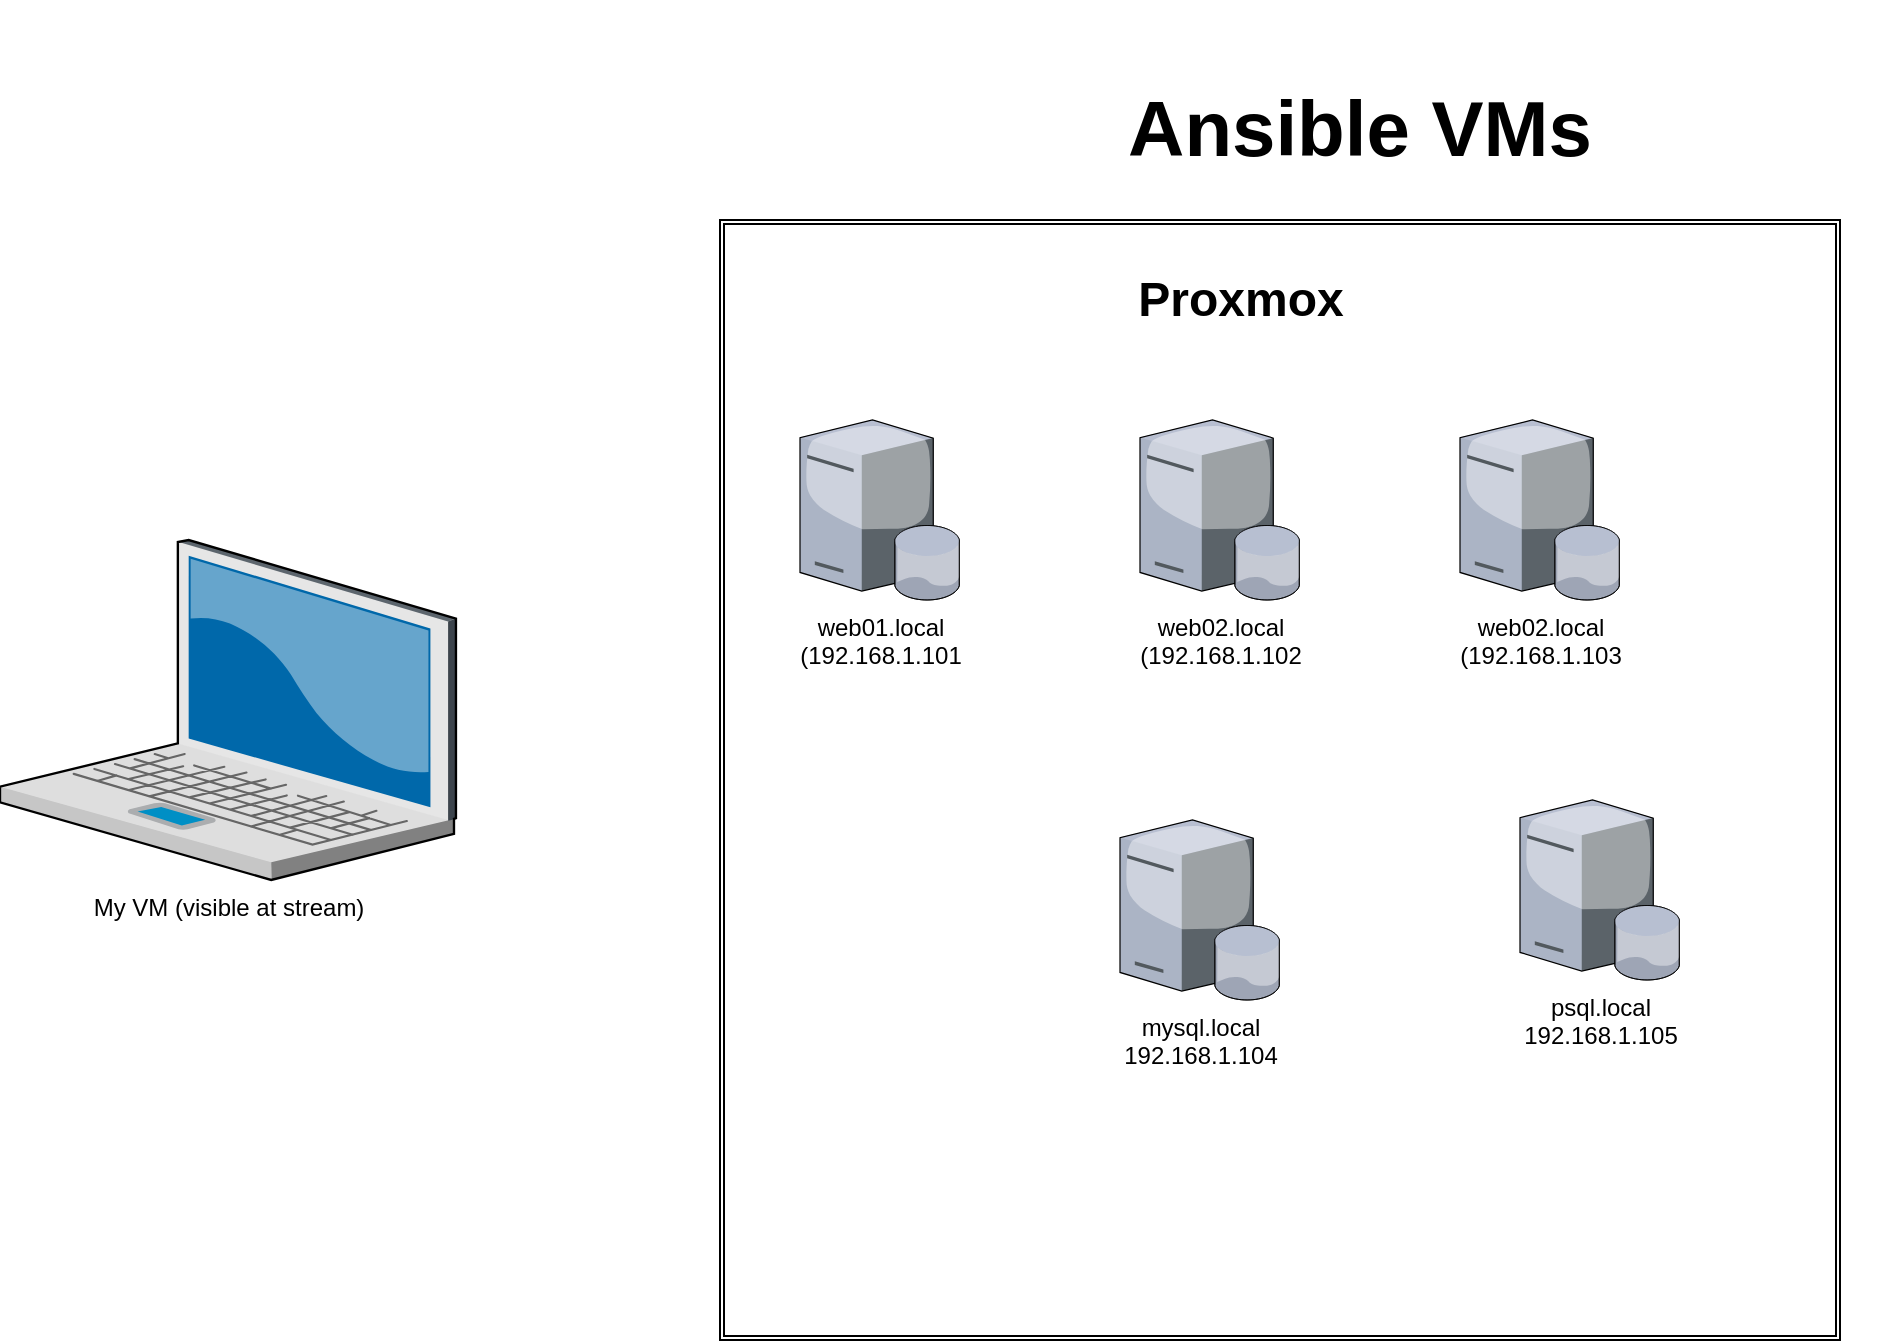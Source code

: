 <mxfile version="21.0.6" type="device"><diagram name="Page-1" id="e3a06f82-3646-2815-327d-82caf3d4e204"><mxGraphModel dx="1405" dy="773" grid="1" gridSize="10" guides="1" tooltips="1" connect="1" arrows="1" fold="1" page="1" pageScale="1.5" pageWidth="1169" pageHeight="826" background="none" math="0" shadow="0"><root><mxCell id="0" style=";html=1;"/><mxCell id="1" style=";html=1;" parent="0"/><mxCell id="OxW9T7F5HRMvL1B0zwvv-13" value="" style="shape=ext;double=1;whiteSpace=wrap;html=1;aspect=fixed;" vertex="1" parent="1"><mxGeometry x="500" y="140" width="560" height="560" as="geometry"/></mxCell><mxCell id="OxW9T7F5HRMvL1B0zwvv-1" value="&lt;b&gt;&lt;font style=&quot;font-size: 39px;&quot;&gt;Ansible VMs&lt;/font&gt;&lt;/b&gt;" style="text;html=1;strokeColor=none;fillColor=none;align=center;verticalAlign=middle;whiteSpace=wrap;rounded=0;" vertex="1" parent="1"><mxGeometry x="550" y="30" width="540" height="130" as="geometry"/></mxCell><mxCell id="OxW9T7F5HRMvL1B0zwvv-2" value="My VM (visible at stream)" style="verticalLabelPosition=bottom;sketch=0;aspect=fixed;html=1;verticalAlign=top;strokeColor=none;align=center;outlineConnect=0;shape=mxgraph.citrix.laptop_2;" vertex="1" parent="1"><mxGeometry x="140" y="300" width="227.98" height="170" as="geometry"/></mxCell><mxCell id="OxW9T7F5HRMvL1B0zwvv-4" value="web01.local&lt;br&gt;(192.168.1.101" style="verticalLabelPosition=bottom;sketch=0;aspect=fixed;html=1;verticalAlign=top;strokeColor=none;align=center;outlineConnect=0;shape=mxgraph.citrix.database_server;" vertex="1" parent="1"><mxGeometry x="540" y="240" width="80" height="90" as="geometry"/></mxCell><mxCell id="OxW9T7F5HRMvL1B0zwvv-5" value="web02.local&lt;br&gt;(192.168.1.102" style="verticalLabelPosition=bottom;sketch=0;aspect=fixed;html=1;verticalAlign=top;strokeColor=none;align=center;outlineConnect=0;shape=mxgraph.citrix.database_server;" vertex="1" parent="1"><mxGeometry x="710" y="240" width="80" height="90" as="geometry"/></mxCell><mxCell id="OxW9T7F5HRMvL1B0zwvv-6" value="web02.local&lt;br&gt;&lt;div&gt;(192.168.1.103&lt;/div&gt;&lt;div&gt;&lt;br&gt;&lt;/div&gt;" style="verticalLabelPosition=bottom;sketch=0;aspect=fixed;html=1;verticalAlign=top;strokeColor=none;align=center;outlineConnect=0;shape=mxgraph.citrix.database_server;" vertex="1" parent="1"><mxGeometry x="870" y="240" width="80" height="90" as="geometry"/></mxCell><mxCell id="OxW9T7F5HRMvL1B0zwvv-10" value="&lt;div&gt;mysql.local&lt;/div&gt;&lt;div&gt;192.168.1.104&lt;br&gt;&lt;/div&gt;" style="verticalLabelPosition=bottom;sketch=0;aspect=fixed;html=1;verticalAlign=top;strokeColor=none;align=center;outlineConnect=0;shape=mxgraph.citrix.database_server;" vertex="1" parent="1"><mxGeometry x="700" y="440" width="80" height="90" as="geometry"/></mxCell><mxCell id="OxW9T7F5HRMvL1B0zwvv-11" value="&lt;div&gt;psql.local&lt;/div&gt;&lt;div&gt;192.168.1.105&lt;/div&gt;&lt;div&gt;&lt;br&gt;&lt;/div&gt;" style="verticalLabelPosition=bottom;sketch=0;aspect=fixed;html=1;verticalAlign=top;strokeColor=none;align=center;outlineConnect=0;shape=mxgraph.citrix.database_server;" vertex="1" parent="1"><mxGeometry x="900" y="430" width="80" height="90" as="geometry"/></mxCell><mxCell id="OxW9T7F5HRMvL1B0zwvv-14" value="Proxmox" style="text;strokeColor=none;fillColor=none;html=1;fontSize=24;fontStyle=1;verticalAlign=middle;align=center;" vertex="1" parent="1"><mxGeometry x="710" y="160" width="100" height="40" as="geometry"/></mxCell></root></mxGraphModel></diagram></mxfile>